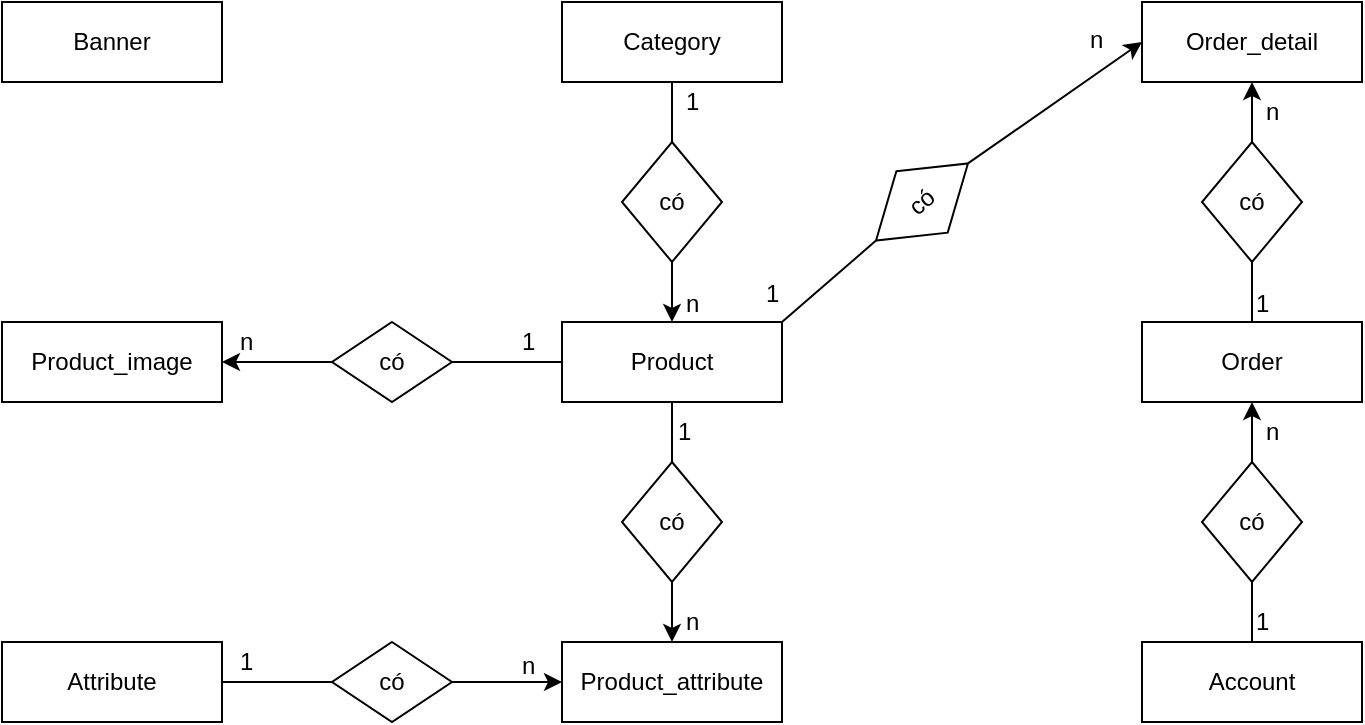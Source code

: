 <mxfile version="11.0.5" type="device"><diagram id="gzpos3RbwJoFOtljIS0f" name="Page-1"><mxGraphModel dx="798" dy="740" grid="1" gridSize="10" guides="1" tooltips="1" connect="1" arrows="1" fold="1" page="1" pageScale="1" pageWidth="3300" pageHeight="4681" math="0" shadow="0"><root><mxCell id="0"/><mxCell id="1" parent="0"/><mxCell id="CQCROTZm1S8n5gm_dXT4-1" value="Banner" style="rounded=0;whiteSpace=wrap;html=1;" parent="1" vertex="1"><mxGeometry x="160" y="40" width="110" height="40" as="geometry"/></mxCell><mxCell id="CQCROTZm1S8n5gm_dXT4-2" value="Category" style="rounded=0;whiteSpace=wrap;html=1;" parent="1" vertex="1"><mxGeometry x="440" y="40" width="110" height="40" as="geometry"/></mxCell><mxCell id="CQCROTZm1S8n5gm_dXT4-3" value="Order" style="rounded=0;whiteSpace=wrap;html=1;" parent="1" vertex="1"><mxGeometry x="730" y="200" width="110" height="40" as="geometry"/></mxCell><mxCell id="CQCROTZm1S8n5gm_dXT4-4" value="Product_image" style="rounded=0;whiteSpace=wrap;html=1;" parent="1" vertex="1"><mxGeometry x="160" y="200" width="110" height="40" as="geometry"/></mxCell><mxCell id="CQCROTZm1S8n5gm_dXT4-5" value="Attribute" style="rounded=0;whiteSpace=wrap;html=1;" parent="1" vertex="1"><mxGeometry x="160" y="360" width="110" height="40" as="geometry"/></mxCell><mxCell id="CQCROTZm1S8n5gm_dXT4-8" value="Product" style="rounded=0;whiteSpace=wrap;html=1;" parent="1" vertex="1"><mxGeometry x="440" y="200" width="110" height="40" as="geometry"/></mxCell><mxCell id="CQCROTZm1S8n5gm_dXT4-9" value="Product_attribute" style="rounded=0;whiteSpace=wrap;html=1;" parent="1" vertex="1"><mxGeometry x="440" y="360" width="110" height="40" as="geometry"/></mxCell><mxCell id="CQCROTZm1S8n5gm_dXT4-10" value="Order_detail" style="rounded=0;whiteSpace=wrap;html=1;" parent="1" vertex="1"><mxGeometry x="730" y="40" width="110" height="40" as="geometry"/></mxCell><mxCell id="CQCROTZm1S8n5gm_dXT4-11" value="Account" style="rounded=0;whiteSpace=wrap;html=1;" parent="1" vertex="1"><mxGeometry x="730" y="360" width="110" height="40" as="geometry"/></mxCell><mxCell id="CQCROTZm1S8n5gm_dXT4-14" style="edgeStyle=orthogonalEdgeStyle;rounded=0;orthogonalLoop=1;jettySize=auto;html=1;entryX=0.5;entryY=0;entryDx=0;entryDy=0;" parent="1" source="CQCROTZm1S8n5gm_dXT4-12" target="CQCROTZm1S8n5gm_dXT4-8" edge="1"><mxGeometry relative="1" as="geometry"/></mxCell><mxCell id="CQCROTZm1S8n5gm_dXT4-12" value="có" style="rhombus;whiteSpace=wrap;html=1;" parent="1" vertex="1"><mxGeometry x="470" y="110" width="50" height="60" as="geometry"/></mxCell><mxCell id="CQCROTZm1S8n5gm_dXT4-13" value="" style="endArrow=none;html=1;entryX=0.5;entryY=1;entryDx=0;entryDy=0;exitX=0.5;exitY=0;exitDx=0;exitDy=0;" parent="1" source="CQCROTZm1S8n5gm_dXT4-12" target="CQCROTZm1S8n5gm_dXT4-2" edge="1"><mxGeometry width="50" height="50" relative="1" as="geometry"><mxPoint x="450" y="510" as="sourcePoint"/><mxPoint x="500" y="460" as="targetPoint"/></mxGeometry></mxCell><mxCell id="CQCROTZm1S8n5gm_dXT4-18" style="edgeStyle=orthogonalEdgeStyle;rounded=0;orthogonalLoop=1;jettySize=auto;html=1;" parent="1" source="CQCROTZm1S8n5gm_dXT4-16" target="CQCROTZm1S8n5gm_dXT4-9" edge="1"><mxGeometry relative="1" as="geometry"/></mxCell><mxCell id="CQCROTZm1S8n5gm_dXT4-16" value="có" style="rhombus;whiteSpace=wrap;html=1;" parent="1" vertex="1"><mxGeometry x="470" y="270" width="50" height="60" as="geometry"/></mxCell><mxCell id="CQCROTZm1S8n5gm_dXT4-17" value="" style="endArrow=none;html=1;entryX=0.5;entryY=1;entryDx=0;entryDy=0;exitX=0.5;exitY=0;exitDx=0;exitDy=0;" parent="1" source="CQCROTZm1S8n5gm_dXT4-16" target="CQCROTZm1S8n5gm_dXT4-8" edge="1"><mxGeometry width="50" height="50" relative="1" as="geometry"><mxPoint x="370" y="520" as="sourcePoint"/><mxPoint x="420" y="470" as="targetPoint"/></mxGeometry></mxCell><mxCell id="mBNVlUYulMSu2n6DwSas-10" style="edgeStyle=orthogonalEdgeStyle;rounded=0;orthogonalLoop=1;jettySize=auto;html=1;entryX=0.5;entryY=1;entryDx=0;entryDy=0;" parent="1" source="CQCROTZm1S8n5gm_dXT4-19" target="CQCROTZm1S8n5gm_dXT4-10" edge="1"><mxGeometry relative="1" as="geometry"/></mxCell><mxCell id="CQCROTZm1S8n5gm_dXT4-19" value="có" style="rhombus;whiteSpace=wrap;html=1;" parent="1" vertex="1"><mxGeometry x="760" y="110" width="50" height="60" as="geometry"/></mxCell><mxCell id="CQCROTZm1S8n5gm_dXT4-25" style="edgeStyle=orthogonalEdgeStyle;rounded=0;orthogonalLoop=1;jettySize=auto;html=1;entryX=0;entryY=0.5;entryDx=0;entryDy=0;" parent="1" source="CQCROTZm1S8n5gm_dXT4-22" target="CQCROTZm1S8n5gm_dXT4-9" edge="1"><mxGeometry relative="1" as="geometry"/></mxCell><mxCell id="CQCROTZm1S8n5gm_dXT4-22" value="có" style="rhombus;whiteSpace=wrap;html=1;" parent="1" vertex="1"><mxGeometry x="325" y="360" width="60" height="40" as="geometry"/></mxCell><mxCell id="CQCROTZm1S8n5gm_dXT4-24" value="" style="endArrow=none;html=1;entryX=0;entryY=0.5;entryDx=0;entryDy=0;exitX=1;exitY=0.5;exitDx=0;exitDy=0;" parent="1" source="CQCROTZm1S8n5gm_dXT4-5" target="CQCROTZm1S8n5gm_dXT4-22" edge="1"><mxGeometry width="50" height="50" relative="1" as="geometry"><mxPoint x="230" y="510" as="sourcePoint"/><mxPoint x="280" y="460" as="targetPoint"/></mxGeometry></mxCell><mxCell id="CQCROTZm1S8n5gm_dXT4-28" style="edgeStyle=orthogonalEdgeStyle;rounded=0;orthogonalLoop=1;jettySize=auto;html=1;exitX=0;exitY=0.5;exitDx=0;exitDy=0;entryX=1;entryY=0.5;entryDx=0;entryDy=0;" parent="1" source="CQCROTZm1S8n5gm_dXT4-26" target="CQCROTZm1S8n5gm_dXT4-4" edge="1"><mxGeometry relative="1" as="geometry"/></mxCell><mxCell id="CQCROTZm1S8n5gm_dXT4-26" value="có" style="rhombus;whiteSpace=wrap;html=1;" parent="1" vertex="1"><mxGeometry x="325" y="200" width="60" height="40" as="geometry"/></mxCell><mxCell id="CQCROTZm1S8n5gm_dXT4-27" value="" style="endArrow=none;html=1;entryX=0;entryY=0.5;entryDx=0;entryDy=0;exitX=1;exitY=0.5;exitDx=0;exitDy=0;" parent="1" source="CQCROTZm1S8n5gm_dXT4-26" target="CQCROTZm1S8n5gm_dXT4-8" edge="1"><mxGeometry width="50" height="50" relative="1" as="geometry"><mxPoint x="330" y="340" as="sourcePoint"/><mxPoint x="380" y="290" as="targetPoint"/></mxGeometry></mxCell><mxCell id="CQCROTZm1S8n5gm_dXT4-30" value="có" style="rhombus;whiteSpace=wrap;html=1;rotation=-40;" parent="1" vertex="1"><mxGeometry x="590" y="120" width="60" height="40" as="geometry"/></mxCell><mxCell id="CQCROTZm1S8n5gm_dXT4-32" value="" style="endArrow=none;html=1;entryX=0;entryY=0.5;entryDx=0;entryDy=0;exitX=1;exitY=0;exitDx=0;exitDy=0;exitPerimeter=0;" parent="1" source="CQCROTZm1S8n5gm_dXT4-8" target="CQCROTZm1S8n5gm_dXT4-30" edge="1"><mxGeometry width="50" height="50" relative="1" as="geometry"><mxPoint x="540" y="300" as="sourcePoint"/><mxPoint x="590" y="250" as="targetPoint"/></mxGeometry></mxCell><mxCell id="CQCROTZm1S8n5gm_dXT4-36" value="" style="endArrow=classic;html=1;entryX=0;entryY=0.5;entryDx=0;entryDy=0;exitX=1;exitY=0.5;exitDx=0;exitDy=0;" parent="1" source="CQCROTZm1S8n5gm_dXT4-30" target="CQCROTZm1S8n5gm_dXT4-10" edge="1"><mxGeometry width="50" height="50" relative="1" as="geometry"><mxPoint x="630" y="110" as="sourcePoint"/><mxPoint x="680" y="60" as="targetPoint"/></mxGeometry></mxCell><mxCell id="CQCROTZm1S8n5gm_dXT4-38" style="edgeStyle=orthogonalEdgeStyle;rounded=0;orthogonalLoop=1;jettySize=auto;html=1;exitX=0.5;exitY=0;exitDx=0;exitDy=0;entryX=0.5;entryY=1;entryDx=0;entryDy=0;" parent="1" source="CQCROTZm1S8n5gm_dXT4-37" target="CQCROTZm1S8n5gm_dXT4-3" edge="1"><mxGeometry relative="1" as="geometry"/></mxCell><mxCell id="CQCROTZm1S8n5gm_dXT4-37" value="có" style="rhombus;whiteSpace=wrap;html=1;" parent="1" vertex="1"><mxGeometry x="760" y="270" width="50" height="60" as="geometry"/></mxCell><mxCell id="mBNVlUYulMSu2n6DwSas-1" value="1" style="text;html=1;resizable=0;points=[];autosize=1;align=left;verticalAlign=top;spacingTop=-4;" parent="1" vertex="1"><mxGeometry x="418" y="200" width="20" height="20" as="geometry"/></mxCell><mxCell id="mBNVlUYulMSu2n6DwSas-2" value="n" style="text;html=1;resizable=0;points=[];autosize=1;align=left;verticalAlign=top;spacingTop=-4;" parent="1" vertex="1"><mxGeometry x="277" y="200" width="20" height="20" as="geometry"/></mxCell><mxCell id="mBNVlUYulMSu2n6DwSas-3" value="" style="endArrow=none;html=1;entryX=0.5;entryY=1;entryDx=0;entryDy=0;exitX=0.5;exitY=0;exitDx=0;exitDy=0;" parent="1" source="CQCROTZm1S8n5gm_dXT4-11" target="CQCROTZm1S8n5gm_dXT4-37" edge="1"><mxGeometry width="50" height="50" relative="1" as="geometry"><mxPoint x="920" y="640" as="sourcePoint"/><mxPoint x="970" y="590" as="targetPoint"/></mxGeometry></mxCell><mxCell id="mBNVlUYulMSu2n6DwSas-4" value="1" style="text;html=1;resizable=0;points=[];autosize=1;align=left;verticalAlign=top;spacingTop=-4;" parent="1" vertex="1"><mxGeometry x="785" y="340" width="20" height="20" as="geometry"/></mxCell><mxCell id="mBNVlUYulMSu2n6DwSas-8" value="n" style="text;html=1;resizable=0;points=[];autosize=1;align=left;verticalAlign=top;spacingTop=-4;" parent="1" vertex="1"><mxGeometry x="790" y="245" width="20" height="20" as="geometry"/></mxCell><mxCell id="mBNVlUYulMSu2n6DwSas-9" value="" style="endArrow=none;html=1;exitX=0.5;exitY=1;exitDx=0;exitDy=0;entryX=0.5;entryY=0;entryDx=0;entryDy=0;" parent="1" source="CQCROTZm1S8n5gm_dXT4-19" target="CQCROTZm1S8n5gm_dXT4-3" edge="1"><mxGeometry width="50" height="50" relative="1" as="geometry"><mxPoint x="970" y="200" as="sourcePoint"/><mxPoint x="1020" y="150" as="targetPoint"/></mxGeometry></mxCell><mxCell id="mBNVlUYulMSu2n6DwSas-11" value="1" style="text;html=1;resizable=0;points=[];autosize=1;align=left;verticalAlign=top;spacingTop=-4;" parent="1" vertex="1"><mxGeometry x="785" y="181" width="20" height="20" as="geometry"/></mxCell><mxCell id="mBNVlUYulMSu2n6DwSas-12" value="n" style="text;html=1;resizable=0;points=[];autosize=1;align=left;verticalAlign=top;spacingTop=-4;" parent="1" vertex="1"><mxGeometry x="790" y="85" width="20" height="20" as="geometry"/></mxCell><mxCell id="mBNVlUYulMSu2n6DwSas-13" value="1" style="text;html=1;resizable=0;points=[];autosize=1;align=left;verticalAlign=top;spacingTop=-4;" parent="1" vertex="1"><mxGeometry x="500" y="80" width="20" height="20" as="geometry"/></mxCell><mxCell id="mBNVlUYulMSu2n6DwSas-14" value="n" style="text;html=1;resizable=0;points=[];autosize=1;align=left;verticalAlign=top;spacingTop=-4;" parent="1" vertex="1"><mxGeometry x="500" y="181" width="20" height="20" as="geometry"/></mxCell><mxCell id="mBNVlUYulMSu2n6DwSas-15" value="1" style="text;html=1;resizable=0;points=[];autosize=1;align=left;verticalAlign=top;spacingTop=-4;" parent="1" vertex="1"><mxGeometry x="277" y="360" width="20" height="20" as="geometry"/></mxCell><mxCell id="mBNVlUYulMSu2n6DwSas-16" value="n" style="text;html=1;resizable=0;points=[];autosize=1;align=left;verticalAlign=top;spacingTop=-4;" parent="1" vertex="1"><mxGeometry x="418" y="362" width="20" height="20" as="geometry"/></mxCell><mxCell id="mBNVlUYulMSu2n6DwSas-17" value="1" style="text;html=1;resizable=0;points=[];autosize=1;align=left;verticalAlign=top;spacingTop=-4;" parent="1" vertex="1"><mxGeometry x="496" y="245" width="20" height="20" as="geometry"/></mxCell><mxCell id="mBNVlUYulMSu2n6DwSas-18" value="n" style="text;html=1;resizable=0;points=[];autosize=1;align=left;verticalAlign=top;spacingTop=-4;" parent="1" vertex="1"><mxGeometry x="500" y="340" width="20" height="20" as="geometry"/></mxCell><mxCell id="qfStZ95SIP3y4Twx3XlL-1" value="n" style="text;html=1;resizable=0;points=[];autosize=1;align=left;verticalAlign=top;spacingTop=-4;" parent="1" vertex="1"><mxGeometry x="702" y="49" width="20" height="20" as="geometry"/></mxCell><mxCell id="qfStZ95SIP3y4Twx3XlL-2" value="1" style="text;html=1;resizable=0;points=[];autosize=1;align=left;verticalAlign=top;spacingTop=-4;" parent="1" vertex="1"><mxGeometry x="540" y="176" width="20" height="20" as="geometry"/></mxCell></root></mxGraphModel></diagram><diagram id="mKdcpXfTVsW0FPwVQh3h" name="Page-2"><mxGraphModel dx="1422" dy="790" grid="1" gridSize="10" guides="1" tooltips="1" connect="1" arrows="1" fold="1" page="1" pageScale="1" pageWidth="3300" pageHeight="4681" math="0" shadow="0"><root><mxCell id="K9xcB_rVuH-odd0WNNU1-0"/><mxCell id="K9xcB_rVuH-odd0WNNU1-1" parent="K9xcB_rVuH-odd0WNNU1-0"/><mxCell id="K9xcB_rVuH-odd0WNNU1-4" style="edgeStyle=orthogonalEdgeStyle;rounded=0;orthogonalLoop=1;jettySize=auto;html=1;" parent="K9xcB_rVuH-odd0WNNU1-1" source="K9xcB_rVuH-odd0WNNU1-2" target="K9xcB_rVuH-odd0WNNU1-3" edge="1"><mxGeometry relative="1" as="geometry"><Array as="points"><mxPoint x="665" y="160"/><mxPoint x="120" y="160"/></Array></mxGeometry></mxCell><mxCell id="K9xcB_rVuH-odd0WNNU1-8" style="edgeStyle=orthogonalEdgeStyle;rounded=0;orthogonalLoop=1;jettySize=auto;html=1;entryX=0.5;entryY=0;entryDx=0;entryDy=0;" parent="K9xcB_rVuH-odd0WNNU1-1" source="K9xcB_rVuH-odd0WNNU1-2" target="K9xcB_rVuH-odd0WNNU1-7" edge="1"><mxGeometry relative="1" as="geometry"><Array as="points"><mxPoint x="665" y="160"/><mxPoint x="460" y="160"/></Array></mxGeometry></mxCell><mxCell id="K9xcB_rVuH-odd0WNNU1-14" style="edgeStyle=orthogonalEdgeStyle;rounded=0;orthogonalLoop=1;jettySize=auto;html=1;" parent="K9xcB_rVuH-odd0WNNU1-1" source="K9xcB_rVuH-odd0WNNU1-2" target="K9xcB_rVuH-odd0WNNU1-9" edge="1"><mxGeometry relative="1" as="geometry"/></mxCell><mxCell id="K9xcB_rVuH-odd0WNNU1-16" style="edgeStyle=orthogonalEdgeStyle;rounded=0;orthogonalLoop=1;jettySize=auto;html=1;" parent="K9xcB_rVuH-odd0WNNU1-1" source="K9xcB_rVuH-odd0WNNU1-2" target="K9xcB_rVuH-odd0WNNU1-11" edge="1"><mxGeometry relative="1" as="geometry"><Array as="points"><mxPoint x="665" y="160"/><mxPoint x="950" y="160"/></Array></mxGeometry></mxCell><mxCell id="K9xcB_rVuH-odd0WNNU1-17" style="edgeStyle=orthogonalEdgeStyle;rounded=0;orthogonalLoop=1;jettySize=auto;html=1;" parent="K9xcB_rVuH-odd0WNNU1-1" source="K9xcB_rVuH-odd0WNNU1-2" target="K9xcB_rVuH-odd0WNNU1-12" edge="1"><mxGeometry relative="1" as="geometry"><Array as="points"><mxPoint x="665" y="160"/><mxPoint x="1110" y="160"/></Array></mxGeometry></mxCell><mxCell id="K9xcB_rVuH-odd0WNNU1-19" style="edgeStyle=orthogonalEdgeStyle;rounded=0;orthogonalLoop=1;jettySize=auto;html=1;entryX=0.5;entryY=0;entryDx=0;entryDy=0;" parent="K9xcB_rVuH-odd0WNNU1-1" source="K9xcB_rVuH-odd0WNNU1-2" target="K9xcB_rVuH-odd0WNNU1-5" edge="1"><mxGeometry relative="1" as="geometry"><Array as="points"><mxPoint x="665" y="160"/><mxPoint x="280" y="160"/></Array></mxGeometry></mxCell><mxCell id="K9xcB_rVuH-odd0WNNU1-20" style="edgeStyle=orthogonalEdgeStyle;rounded=0;orthogonalLoop=1;jettySize=auto;html=1;" parent="K9xcB_rVuH-odd0WNNU1-1" source="K9xcB_rVuH-odd0WNNU1-2" target="K9xcB_rVuH-odd0WNNU1-10" edge="1"><mxGeometry relative="1" as="geometry"/></mxCell><mxCell id="K9xcB_rVuH-odd0WNNU1-2" value="Admin" style="rounded=0;whiteSpace=wrap;html=1;fillColor=#dae8fc;strokeColor=#6c8ebf;" parent="K9xcB_rVuH-odd0WNNU1-1" vertex="1"><mxGeometry x="600" y="70" width="130" height="50" as="geometry"/></mxCell><mxCell id="K9xcB_rVuH-odd0WNNU1-22" style="edgeStyle=orthogonalEdgeStyle;rounded=0;orthogonalLoop=1;jettySize=auto;html=1;entryX=0;entryY=0.5;entryDx=0;entryDy=0;" parent="K9xcB_rVuH-odd0WNNU1-1" source="K9xcB_rVuH-odd0WNNU1-3" target="K9xcB_rVuH-odd0WNNU1-21" edge="1"><mxGeometry relative="1" as="geometry"><Array as="points"><mxPoint x="60" y="300"/></Array></mxGeometry></mxCell><mxCell id="K9xcB_rVuH-odd0WNNU1-25" style="edgeStyle=orthogonalEdgeStyle;rounded=0;orthogonalLoop=1;jettySize=auto;html=1;entryX=0;entryY=0.5;entryDx=0;entryDy=0;" parent="K9xcB_rVuH-odd0WNNU1-1" source="K9xcB_rVuH-odd0WNNU1-3" target="K9xcB_rVuH-odd0WNNU1-23" edge="1"><mxGeometry relative="1" as="geometry"><Array as="points"><mxPoint x="60" y="380"/></Array></mxGeometry></mxCell><mxCell id="K9xcB_rVuH-odd0WNNU1-26" style="edgeStyle=orthogonalEdgeStyle;rounded=0;orthogonalLoop=1;jettySize=auto;html=1;entryX=0;entryY=0.5;entryDx=0;entryDy=0;" parent="K9xcB_rVuH-odd0WNNU1-1" source="K9xcB_rVuH-odd0WNNU1-3" target="K9xcB_rVuH-odd0WNNU1-24" edge="1"><mxGeometry relative="1" as="geometry"><Array as="points"><mxPoint x="60" y="460"/></Array></mxGeometry></mxCell><mxCell id="K9xcB_rVuH-odd0WNNU1-44" style="edgeStyle=orthogonalEdgeStyle;rounded=0;orthogonalLoop=1;jettySize=auto;html=1;entryX=0;entryY=0.5;entryDx=0;entryDy=0;" parent="K9xcB_rVuH-odd0WNNU1-1" source="K9xcB_rVuH-odd0WNNU1-3" target="K9xcB_rVuH-odd0WNNU1-39" edge="1"><mxGeometry relative="1" as="geometry"><Array as="points"><mxPoint x="60" y="540"/></Array></mxGeometry></mxCell><mxCell id="K9xcB_rVuH-odd0WNNU1-83" style="edgeStyle=orthogonalEdgeStyle;rounded=0;orthogonalLoop=1;jettySize=auto;html=1;entryX=0;entryY=0.5;entryDx=0;entryDy=0;" parent="K9xcB_rVuH-odd0WNNU1-1" source="K9xcB_rVuH-odd0WNNU1-3" target="K9xcB_rVuH-odd0WNNU1-82" edge="1"><mxGeometry relative="1" as="geometry"><Array as="points"><mxPoint x="60" y="620"/></Array></mxGeometry></mxCell><mxCell id="K9xcB_rVuH-odd0WNNU1-3" value="Danh mục" style="rounded=0;whiteSpace=wrap;html=1;fillColor=#f5f5f5;strokeColor=#666666;fontColor=#333333;" parent="K9xcB_rVuH-odd0WNNU1-1" vertex="1"><mxGeometry x="60" y="200" width="120" height="40" as="geometry"/></mxCell><mxCell id="K9xcB_rVuH-odd0WNNU1-30" style="edgeStyle=orthogonalEdgeStyle;rounded=0;orthogonalLoop=1;jettySize=auto;html=1;entryX=0;entryY=0.5;entryDx=0;entryDy=0;" parent="K9xcB_rVuH-odd0WNNU1-1" source="K9xcB_rVuH-odd0WNNU1-5" target="K9xcB_rVuH-odd0WNNU1-27" edge="1"><mxGeometry relative="1" as="geometry"><Array as="points"><mxPoint x="220" y="300"/></Array></mxGeometry></mxCell><mxCell id="K9xcB_rVuH-odd0WNNU1-31" style="edgeStyle=orthogonalEdgeStyle;rounded=0;orthogonalLoop=1;jettySize=auto;html=1;entryX=0;entryY=0.5;entryDx=0;entryDy=0;" parent="K9xcB_rVuH-odd0WNNU1-1" source="K9xcB_rVuH-odd0WNNU1-5" target="K9xcB_rVuH-odd0WNNU1-28" edge="1"><mxGeometry relative="1" as="geometry"><Array as="points"><mxPoint x="220" y="380"/></Array></mxGeometry></mxCell><mxCell id="K9xcB_rVuH-odd0WNNU1-32" style="edgeStyle=orthogonalEdgeStyle;rounded=0;orthogonalLoop=1;jettySize=auto;html=1;entryX=0;entryY=0.5;entryDx=0;entryDy=0;" parent="K9xcB_rVuH-odd0WNNU1-1" source="K9xcB_rVuH-odd0WNNU1-5" target="K9xcB_rVuH-odd0WNNU1-29" edge="1"><mxGeometry relative="1" as="geometry"><Array as="points"><mxPoint x="220" y="460"/></Array></mxGeometry></mxCell><mxCell id="K9xcB_rVuH-odd0WNNU1-43" style="edgeStyle=orthogonalEdgeStyle;rounded=0;orthogonalLoop=1;jettySize=auto;html=1;entryX=0;entryY=0.5;entryDx=0;entryDy=0;" parent="K9xcB_rVuH-odd0WNNU1-1" source="K9xcB_rVuH-odd0WNNU1-5" target="K9xcB_rVuH-odd0WNNU1-40" edge="1"><mxGeometry relative="1" as="geometry"><Array as="points"><mxPoint x="220" y="540"/></Array></mxGeometry></mxCell><mxCell id="K9xcB_rVuH-odd0WNNU1-49" style="edgeStyle=orthogonalEdgeStyle;rounded=0;orthogonalLoop=1;jettySize=auto;html=1;entryX=0;entryY=0.5;entryDx=0;entryDy=0;" parent="K9xcB_rVuH-odd0WNNU1-1" source="K9xcB_rVuH-odd0WNNU1-5" target="K9xcB_rVuH-odd0WNNU1-48" edge="1"><mxGeometry relative="1" as="geometry"><Array as="points"><mxPoint x="220" y="620"/></Array></mxGeometry></mxCell><mxCell id="K9xcB_rVuH-odd0WNNU1-86" style="edgeStyle=orthogonalEdgeStyle;rounded=0;orthogonalLoop=1;jettySize=auto;html=1;entryX=0;entryY=0.5;entryDx=0;entryDy=0;" parent="K9xcB_rVuH-odd0WNNU1-1" source="K9xcB_rVuH-odd0WNNU1-5" target="K9xcB_rVuH-odd0WNNU1-80" edge="1"><mxGeometry relative="1" as="geometry"><Array as="points"><mxPoint x="220" y="700"/></Array></mxGeometry></mxCell><mxCell id="K9xcB_rVuH-odd0WNNU1-5" value="Sản phẩm" style="rounded=0;whiteSpace=wrap;html=1;fillColor=#f5f5f5;strokeColor=#666666;fontColor=#333333;" parent="K9xcB_rVuH-odd0WNNU1-1" vertex="1"><mxGeometry x="220" y="200" width="120" height="40" as="geometry"/></mxCell><mxCell id="K9xcB_rVuH-odd0WNNU1-36" style="edgeStyle=orthogonalEdgeStyle;rounded=0;orthogonalLoop=1;jettySize=auto;html=1;entryX=0;entryY=0.5;entryDx=0;entryDy=0;" parent="K9xcB_rVuH-odd0WNNU1-1" source="K9xcB_rVuH-odd0WNNU1-7" target="K9xcB_rVuH-odd0WNNU1-33" edge="1"><mxGeometry relative="1" as="geometry"><Array as="points"><mxPoint x="400" y="300"/></Array></mxGeometry></mxCell><mxCell id="K9xcB_rVuH-odd0WNNU1-37" style="edgeStyle=orthogonalEdgeStyle;rounded=0;orthogonalLoop=1;jettySize=auto;html=1;entryX=0;entryY=0.5;entryDx=0;entryDy=0;" parent="K9xcB_rVuH-odd0WNNU1-1" source="K9xcB_rVuH-odd0WNNU1-7" target="K9xcB_rVuH-odd0WNNU1-34" edge="1"><mxGeometry relative="1" as="geometry"><Array as="points"><mxPoint x="400" y="380"/></Array></mxGeometry></mxCell><mxCell id="K9xcB_rVuH-odd0WNNU1-38" style="edgeStyle=orthogonalEdgeStyle;rounded=0;orthogonalLoop=1;jettySize=auto;html=1;entryX=0;entryY=0.5;entryDx=0;entryDy=0;" parent="K9xcB_rVuH-odd0WNNU1-1" source="K9xcB_rVuH-odd0WNNU1-7" target="K9xcB_rVuH-odd0WNNU1-35" edge="1"><mxGeometry relative="1" as="geometry"><Array as="points"><mxPoint x="400" y="460"/></Array></mxGeometry></mxCell><mxCell id="K9xcB_rVuH-odd0WNNU1-42" style="edgeStyle=orthogonalEdgeStyle;rounded=0;orthogonalLoop=1;jettySize=auto;html=1;entryX=0;entryY=0.5;entryDx=0;entryDy=0;" parent="K9xcB_rVuH-odd0WNNU1-1" source="K9xcB_rVuH-odd0WNNU1-7" target="K9xcB_rVuH-odd0WNNU1-41" edge="1"><mxGeometry relative="1" as="geometry"><Array as="points"><mxPoint x="400" y="540"/></Array></mxGeometry></mxCell><mxCell id="K9xcB_rVuH-odd0WNNU1-87" style="edgeStyle=orthogonalEdgeStyle;rounded=0;orthogonalLoop=1;jettySize=auto;html=1;entryX=0;entryY=0.5;entryDx=0;entryDy=0;" parent="K9xcB_rVuH-odd0WNNU1-1" source="K9xcB_rVuH-odd0WNNU1-7" target="K9xcB_rVuH-odd0WNNU1-79" edge="1"><mxGeometry relative="1" as="geometry"><Array as="points"><mxPoint x="400" y="620"/></Array></mxGeometry></mxCell><mxCell id="K9xcB_rVuH-odd0WNNU1-7" value="Thuộc tính" style="rounded=0;whiteSpace=wrap;html=1;fillColor=#f5f5f5;strokeColor=#666666;fontColor=#333333;" parent="K9xcB_rVuH-odd0WNNU1-1" vertex="1"><mxGeometry x="400" y="200" width="120" height="40" as="geometry"/></mxCell><mxCell id="K9xcB_rVuH-odd0WNNU1-53" style="edgeStyle=orthogonalEdgeStyle;rounded=0;orthogonalLoop=1;jettySize=auto;html=1;entryX=0;entryY=0.5;entryDx=0;entryDy=0;" parent="K9xcB_rVuH-odd0WNNU1-1" source="K9xcB_rVuH-odd0WNNU1-9" target="K9xcB_rVuH-odd0WNNU1-50" edge="1"><mxGeometry relative="1" as="geometry"><Array as="points"><mxPoint x="570" y="300"/></Array></mxGeometry></mxCell><mxCell id="K9xcB_rVuH-odd0WNNU1-54" style="edgeStyle=orthogonalEdgeStyle;rounded=0;orthogonalLoop=1;jettySize=auto;html=1;entryX=0;entryY=0.5;entryDx=0;entryDy=0;" parent="K9xcB_rVuH-odd0WNNU1-1" source="K9xcB_rVuH-odd0WNNU1-9" target="K9xcB_rVuH-odd0WNNU1-51" edge="1"><mxGeometry relative="1" as="geometry"><Array as="points"><mxPoint x="570" y="380"/></Array></mxGeometry></mxCell><mxCell id="K9xcB_rVuH-odd0WNNU1-9" value="Đơn hàng" style="rounded=0;whiteSpace=wrap;html=1;fillColor=#f5f5f5;strokeColor=#666666;fontColor=#333333;" parent="K9xcB_rVuH-odd0WNNU1-1" vertex="1"><mxGeometry x="570" y="200" width="120" height="40" as="geometry"/></mxCell><mxCell id="K9xcB_rVuH-odd0WNNU1-89" style="edgeStyle=orthogonalEdgeStyle;rounded=0;orthogonalLoop=1;jettySize=auto;html=1;entryX=0;entryY=0.5;entryDx=0;entryDy=0;" parent="K9xcB_rVuH-odd0WNNU1-1" source="K9xcB_rVuH-odd0WNNU1-10" target="K9xcB_rVuH-odd0WNNU1-55" edge="1"><mxGeometry relative="1" as="geometry"><Array as="points"><mxPoint x="730" y="300"/></Array></mxGeometry></mxCell><mxCell id="CkHFd2hwJZ9c4vavsVQh-2" style="edgeStyle=orthogonalEdgeStyle;rounded=0;orthogonalLoop=1;jettySize=auto;html=1;entryX=0;entryY=0.5;entryDx=0;entryDy=0;" parent="K9xcB_rVuH-odd0WNNU1-1" source="K9xcB_rVuH-odd0WNNU1-10" target="K9xcB_rVuH-odd0WNNU1-77" edge="1"><mxGeometry relative="1" as="geometry"><Array as="points"><mxPoint x="730" y="380"/></Array></mxGeometry></mxCell><mxCell id="K9xcB_rVuH-odd0WNNU1-10" value="Khách hàng" style="rounded=0;whiteSpace=wrap;html=1;fillColor=#f5f5f5;strokeColor=#666666;fontColor=#333333;" parent="K9xcB_rVuH-odd0WNNU1-1" vertex="1"><mxGeometry x="730" y="200" width="120" height="40" as="geometry"/></mxCell><mxCell id="K9xcB_rVuH-odd0WNNU1-64" style="edgeStyle=orthogonalEdgeStyle;rounded=0;orthogonalLoop=1;jettySize=auto;html=1;entryX=0;entryY=0.5;entryDx=0;entryDy=0;" parent="K9xcB_rVuH-odd0WNNU1-1" source="K9xcB_rVuH-odd0WNNU1-11" target="K9xcB_rVuH-odd0WNNU1-59" edge="1"><mxGeometry relative="1" as="geometry"><Array as="points"><mxPoint x="890" y="300"/></Array></mxGeometry></mxCell><mxCell id="K9xcB_rVuH-odd0WNNU1-65" style="edgeStyle=orthogonalEdgeStyle;rounded=0;orthogonalLoop=1;jettySize=auto;html=1;entryX=0;entryY=0.5;entryDx=0;entryDy=0;" parent="K9xcB_rVuH-odd0WNNU1-1" source="K9xcB_rVuH-odd0WNNU1-11" target="K9xcB_rVuH-odd0WNNU1-60" edge="1"><mxGeometry relative="1" as="geometry"><Array as="points"><mxPoint x="890" y="380"/></Array></mxGeometry></mxCell><mxCell id="K9xcB_rVuH-odd0WNNU1-66" style="edgeStyle=orthogonalEdgeStyle;rounded=0;orthogonalLoop=1;jettySize=auto;html=1;entryX=0;entryY=0.5;entryDx=0;entryDy=0;" parent="K9xcB_rVuH-odd0WNNU1-1" source="K9xcB_rVuH-odd0WNNU1-11" target="K9xcB_rVuH-odd0WNNU1-61" edge="1"><mxGeometry relative="1" as="geometry"><Array as="points"><mxPoint x="890" y="460"/></Array></mxGeometry></mxCell><mxCell id="K9xcB_rVuH-odd0WNNU1-67" style="edgeStyle=orthogonalEdgeStyle;rounded=0;orthogonalLoop=1;jettySize=auto;html=1;entryX=0;entryY=0.5;entryDx=0;entryDy=0;" parent="K9xcB_rVuH-odd0WNNU1-1" source="K9xcB_rVuH-odd0WNNU1-11" target="K9xcB_rVuH-odd0WNNU1-63" edge="1"><mxGeometry relative="1" as="geometry"><Array as="points"><mxPoint x="890" y="540"/></Array></mxGeometry></mxCell><mxCell id="CkHFd2hwJZ9c4vavsVQh-1" style="edgeStyle=orthogonalEdgeStyle;rounded=0;orthogonalLoop=1;jettySize=auto;html=1;entryX=0;entryY=0.5;entryDx=0;entryDy=0;" parent="K9xcB_rVuH-odd0WNNU1-1" source="K9xcB_rVuH-odd0WNNU1-11" target="CkHFd2hwJZ9c4vavsVQh-0" edge="1"><mxGeometry relative="1" as="geometry"><Array as="points"><mxPoint x="890" y="620"/></Array></mxGeometry></mxCell><mxCell id="K9xcB_rVuH-odd0WNNU1-11" value="Quản trị" style="rounded=0;whiteSpace=wrap;html=1;fillColor=#f5f5f5;strokeColor=#666666;fontColor=#333333;" parent="K9xcB_rVuH-odd0WNNU1-1" vertex="1"><mxGeometry x="890" y="200" width="120" height="40" as="geometry"/></mxCell><mxCell id="K9xcB_rVuH-odd0WNNU1-90" style="edgeStyle=orthogonalEdgeStyle;rounded=0;orthogonalLoop=1;jettySize=auto;html=1;entryX=0;entryY=0.5;entryDx=0;entryDy=0;" parent="K9xcB_rVuH-odd0WNNU1-1" source="K9xcB_rVuH-odd0WNNU1-12" target="K9xcB_rVuH-odd0WNNU1-72" edge="1"><mxGeometry relative="1" as="geometry"><Array as="points"><mxPoint x="1050" y="620"/></Array></mxGeometry></mxCell><mxCell id="K9xcB_rVuH-odd0WNNU1-91" style="edgeStyle=orthogonalEdgeStyle;rounded=0;orthogonalLoop=1;jettySize=auto;html=1;entryX=0;entryY=0.5;entryDx=0;entryDy=0;" parent="K9xcB_rVuH-odd0WNNU1-1" source="K9xcB_rVuH-odd0WNNU1-12" target="K9xcB_rVuH-odd0WNNU1-71" edge="1"><mxGeometry relative="1" as="geometry"><Array as="points"><mxPoint x="1050" y="540"/></Array></mxGeometry></mxCell><mxCell id="K9xcB_rVuH-odd0WNNU1-92" style="edgeStyle=orthogonalEdgeStyle;rounded=0;orthogonalLoop=1;jettySize=auto;html=1;entryX=0;entryY=0.5;entryDx=0;entryDy=0;" parent="K9xcB_rVuH-odd0WNNU1-1" source="K9xcB_rVuH-odd0WNNU1-12" target="K9xcB_rVuH-odd0WNNU1-70" edge="1"><mxGeometry relative="1" as="geometry"><Array as="points"><mxPoint x="1050" y="460"/></Array></mxGeometry></mxCell><mxCell id="K9xcB_rVuH-odd0WNNU1-93" style="edgeStyle=orthogonalEdgeStyle;rounded=0;orthogonalLoop=1;jettySize=auto;html=1;entryX=0;entryY=0.5;entryDx=0;entryDy=0;" parent="K9xcB_rVuH-odd0WNNU1-1" source="K9xcB_rVuH-odd0WNNU1-12" target="K9xcB_rVuH-odd0WNNU1-69" edge="1"><mxGeometry relative="1" as="geometry"><Array as="points"><mxPoint x="1050" y="380"/></Array></mxGeometry></mxCell><mxCell id="K9xcB_rVuH-odd0WNNU1-94" style="edgeStyle=orthogonalEdgeStyle;rounded=0;orthogonalLoop=1;jettySize=auto;html=1;entryX=0;entryY=0.5;entryDx=0;entryDy=0;" parent="K9xcB_rVuH-odd0WNNU1-1" source="K9xcB_rVuH-odd0WNNU1-12" target="K9xcB_rVuH-odd0WNNU1-68" edge="1"><mxGeometry relative="1" as="geometry"><Array as="points"><mxPoint x="1050" y="300"/></Array></mxGeometry></mxCell><mxCell id="K9xcB_rVuH-odd0WNNU1-12" value="Banner" style="rounded=0;whiteSpace=wrap;html=1;fillColor=#f5f5f5;strokeColor=#666666;fontColor=#333333;" parent="K9xcB_rVuH-odd0WNNU1-1" vertex="1"><mxGeometry x="1050" y="200" width="120" height="40" as="geometry"/></mxCell><mxCell id="K9xcB_rVuH-odd0WNNU1-21" value="Thêm mới" style="rounded=0;whiteSpace=wrap;html=1;" parent="K9xcB_rVuH-odd0WNNU1-1" vertex="1"><mxGeometry x="80" y="280" width="100" height="40" as="geometry"/></mxCell><mxCell id="K9xcB_rVuH-odd0WNNU1-23" value="Sửa" style="rounded=0;whiteSpace=wrap;html=1;" parent="K9xcB_rVuH-odd0WNNU1-1" vertex="1"><mxGeometry x="80" y="360" width="100" height="40" as="geometry"/></mxCell><mxCell id="K9xcB_rVuH-odd0WNNU1-24" value="Xóa" style="rounded=0;whiteSpace=wrap;html=1;" parent="K9xcB_rVuH-odd0WNNU1-1" vertex="1"><mxGeometry x="80" y="440" width="100" height="40" as="geometry"/></mxCell><mxCell id="K9xcB_rVuH-odd0WNNU1-27" value="Xem" style="rounded=0;whiteSpace=wrap;html=1;" parent="K9xcB_rVuH-odd0WNNU1-1" vertex="1"><mxGeometry x="240" y="280" width="100" height="40" as="geometry"/></mxCell><mxCell id="K9xcB_rVuH-odd0WNNU1-28" value="Thêm mới" style="rounded=0;whiteSpace=wrap;html=1;" parent="K9xcB_rVuH-odd0WNNU1-1" vertex="1"><mxGeometry x="240" y="360" width="100" height="40" as="geometry"/></mxCell><mxCell id="K9xcB_rVuH-odd0WNNU1-29" value="Sửa" style="rounded=0;whiteSpace=wrap;html=1;" parent="K9xcB_rVuH-odd0WNNU1-1" vertex="1"><mxGeometry x="240" y="440" width="100" height="40" as="geometry"/></mxCell><mxCell id="K9xcB_rVuH-odd0WNNU1-33" value="Thêm mới" style="rounded=0;whiteSpace=wrap;html=1;" parent="K9xcB_rVuH-odd0WNNU1-1" vertex="1"><mxGeometry x="420" y="280" width="100" height="40" as="geometry"/></mxCell><mxCell id="K9xcB_rVuH-odd0WNNU1-34" value="Sửa" style="rounded=0;whiteSpace=wrap;html=1;" parent="K9xcB_rVuH-odd0WNNU1-1" vertex="1"><mxGeometry x="420" y="360" width="100" height="40" as="geometry"/></mxCell><mxCell id="K9xcB_rVuH-odd0WNNU1-35" value="Xóa" style="rounded=0;whiteSpace=wrap;html=1;" parent="K9xcB_rVuH-odd0WNNU1-1" vertex="1"><mxGeometry x="420" y="440" width="100" height="40" as="geometry"/></mxCell><mxCell id="K9xcB_rVuH-odd0WNNU1-39" value="Danh sách" style="rounded=0;whiteSpace=wrap;html=1;" parent="K9xcB_rVuH-odd0WNNU1-1" vertex="1"><mxGeometry x="80" y="520" width="100" height="40" as="geometry"/></mxCell><mxCell id="K9xcB_rVuH-odd0WNNU1-40" value="Xóa" style="rounded=0;whiteSpace=wrap;html=1;" parent="K9xcB_rVuH-odd0WNNU1-1" vertex="1"><mxGeometry x="240" y="520" width="100" height="40" as="geometry"/></mxCell><mxCell id="K9xcB_rVuH-odd0WNNU1-41" value="Danh sách" style="rounded=0;whiteSpace=wrap;html=1;" parent="K9xcB_rVuH-odd0WNNU1-1" vertex="1"><mxGeometry x="420" y="520" width="100" height="40" as="geometry"/></mxCell><mxCell id="K9xcB_rVuH-odd0WNNU1-48" value="Danh sách" style="rounded=0;whiteSpace=wrap;html=1;" parent="K9xcB_rVuH-odd0WNNU1-1" vertex="1"><mxGeometry x="240" y="600" width="100" height="40" as="geometry"/></mxCell><mxCell id="K9xcB_rVuH-odd0WNNU1-50" value="Xem" style="rounded=0;whiteSpace=wrap;html=1;" parent="K9xcB_rVuH-odd0WNNU1-1" vertex="1"><mxGeometry x="590" y="280" width="100" height="40" as="geometry"/></mxCell><mxCell id="K9xcB_rVuH-odd0WNNU1-51" value="Duyệt" style="rounded=0;whiteSpace=wrap;html=1;" parent="K9xcB_rVuH-odd0WNNU1-1" vertex="1"><mxGeometry x="590" y="360" width="100" height="40" as="geometry"/></mxCell><mxCell id="K9xcB_rVuH-odd0WNNU1-55" value="Danh sách" style="rounded=0;whiteSpace=wrap;html=1;" parent="K9xcB_rVuH-odd0WNNU1-1" vertex="1"><mxGeometry x="750" y="280" width="100" height="40" as="geometry"/></mxCell><mxCell id="K9xcB_rVuH-odd0WNNU1-59" value="Đăng kí" style="rounded=0;whiteSpace=wrap;html=1;" parent="K9xcB_rVuH-odd0WNNU1-1" vertex="1"><mxGeometry x="910" y="280" width="100" height="40" as="geometry"/></mxCell><mxCell id="K9xcB_rVuH-odd0WNNU1-60" value="Đăng nhập" style="rounded=0;whiteSpace=wrap;html=1;" parent="K9xcB_rVuH-odd0WNNU1-1" vertex="1"><mxGeometry x="910" y="360" width="100" height="40" as="geometry"/></mxCell><mxCell id="K9xcB_rVuH-odd0WNNU1-61" value="Sửa" style="rounded=0;whiteSpace=wrap;html=1;" parent="K9xcB_rVuH-odd0WNNU1-1" vertex="1"><mxGeometry x="910" y="440" width="100" height="40" as="geometry"/></mxCell><mxCell id="K9xcB_rVuH-odd0WNNU1-63" value="Xóa" style="rounded=0;whiteSpace=wrap;html=1;" parent="K9xcB_rVuH-odd0WNNU1-1" vertex="1"><mxGeometry x="910" y="520" width="100" height="40" as="geometry"/></mxCell><mxCell id="K9xcB_rVuH-odd0WNNU1-68" value="Thêm mới" style="rounded=0;whiteSpace=wrap;html=1;" parent="K9xcB_rVuH-odd0WNNU1-1" vertex="1"><mxGeometry x="1070" y="280" width="100" height="40" as="geometry"/></mxCell><mxCell id="K9xcB_rVuH-odd0WNNU1-69" value="Sửa" style="rounded=0;whiteSpace=wrap;html=1;" parent="K9xcB_rVuH-odd0WNNU1-1" vertex="1"><mxGeometry x="1070" y="360" width="100" height="40" as="geometry"/></mxCell><mxCell id="K9xcB_rVuH-odd0WNNU1-70" value="Xóa" style="rounded=0;whiteSpace=wrap;html=1;" parent="K9xcB_rVuH-odd0WNNU1-1" vertex="1"><mxGeometry x="1070" y="440" width="100" height="40" as="geometry"/></mxCell><mxCell id="K9xcB_rVuH-odd0WNNU1-71" value="Danh sách" style="rounded=0;whiteSpace=wrap;html=1;" parent="K9xcB_rVuH-odd0WNNU1-1" vertex="1"><mxGeometry x="1070" y="520" width="100" height="40" as="geometry"/></mxCell><mxCell id="K9xcB_rVuH-odd0WNNU1-72" value="Tìm kiếm" style="rounded=0;whiteSpace=wrap;html=1;" parent="K9xcB_rVuH-odd0WNNU1-1" vertex="1"><mxGeometry x="1070" y="600" width="100" height="40" as="geometry"/></mxCell><mxCell id="K9xcB_rVuH-odd0WNNU1-77" value="Tìm kiếm" style="rounded=0;whiteSpace=wrap;html=1;" parent="K9xcB_rVuH-odd0WNNU1-1" vertex="1"><mxGeometry x="750" y="360" width="100" height="40" as="geometry"/></mxCell><mxCell id="K9xcB_rVuH-odd0WNNU1-79" value="Tìm kiếm" style="rounded=0;whiteSpace=wrap;html=1;" parent="K9xcB_rVuH-odd0WNNU1-1" vertex="1"><mxGeometry x="420" y="600" width="100" height="40" as="geometry"/></mxCell><mxCell id="K9xcB_rVuH-odd0WNNU1-80" value="Tìm kiếm" style="rounded=0;whiteSpace=wrap;html=1;" parent="K9xcB_rVuH-odd0WNNU1-1" vertex="1"><mxGeometry x="240" y="680" width="100" height="40" as="geometry"/></mxCell><mxCell id="K9xcB_rVuH-odd0WNNU1-82" value="Tìm kiếm" style="rounded=0;whiteSpace=wrap;html=1;" parent="K9xcB_rVuH-odd0WNNU1-1" vertex="1"><mxGeometry x="80" y="600" width="100" height="40" as="geometry"/></mxCell><mxCell id="CkHFd2hwJZ9c4vavsVQh-0" value="Tìm kiếm" style="rounded=0;whiteSpace=wrap;html=1;" parent="K9xcB_rVuH-odd0WNNU1-1" vertex="1"><mxGeometry x="910" y="600" width="100" height="40" as="geometry"/></mxCell></root></mxGraphModel></diagram><diagram id="CmQKoNcAFnQtAzBddTPW" name="Page-3"><mxGraphModel dx="1422" dy="790" grid="1" gridSize="10" guides="1" tooltips="1" connect="1" arrows="1" fold="1" page="1" pageScale="1" pageWidth="3300" pageHeight="4681" math="0" shadow="0"><root><mxCell id="kFrDgKcZPQk4G_KXvKlN-0"/><mxCell id="kFrDgKcZPQk4G_KXvKlN-1" parent="kFrDgKcZPQk4G_KXvKlN-0"/><mxCell id="8_vr3T6cvy8HiHoEsIHu-1" style="edgeStyle=orthogonalEdgeStyle;rounded=0;orthogonalLoop=1;jettySize=auto;html=1;entryX=0.5;entryY=0;entryDx=0;entryDy=0;" parent="kFrDgKcZPQk4G_KXvKlN-1" source="8_vr3T6cvy8HiHoEsIHu-7" target="8_vr3T6cvy8HiHoEsIHu-26" edge="1"><mxGeometry relative="1" as="geometry"><Array as="points"><mxPoint x="535" y="160"/><mxPoint x="270" y="160"/></Array></mxGeometry></mxCell><mxCell id="8_vr3T6cvy8HiHoEsIHu-2" style="edgeStyle=orthogonalEdgeStyle;rounded=0;orthogonalLoop=1;jettySize=auto;html=1;" parent="kFrDgKcZPQk4G_KXvKlN-1" source="8_vr3T6cvy8HiHoEsIHu-7" target="8_vr3T6cvy8HiHoEsIHu-29" edge="1"><mxGeometry relative="1" as="geometry"><Array as="points"><mxPoint x="535" y="160"/><mxPoint x="440" y="160"/></Array></mxGeometry></mxCell><mxCell id="8_vr3T6cvy8HiHoEsIHu-6" style="edgeStyle=orthogonalEdgeStyle;rounded=0;orthogonalLoop=1;jettySize=auto;html=1;" parent="kFrDgKcZPQk4G_KXvKlN-1" source="8_vr3T6cvy8HiHoEsIHu-7" target="8_vr3T6cvy8HiHoEsIHu-32" edge="1"><mxGeometry relative="1" as="geometry"><Array as="points"><mxPoint x="535" y="160"/><mxPoint x="790" y="160"/></Array></mxGeometry></mxCell><mxCell id="dHmPP0C0w4zNu86lnbfc-1" style="edgeStyle=orthogonalEdgeStyle;rounded=0;orthogonalLoop=1;jettySize=auto;html=1;entryX=0.5;entryY=0;entryDx=0;entryDy=0;" edge="1" parent="kFrDgKcZPQk4G_KXvKlN-1" source="8_vr3T6cvy8HiHoEsIHu-7" target="8_vr3T6cvy8HiHoEsIHu-20"><mxGeometry relative="1" as="geometry"><Array as="points"><mxPoint x="535" y="160"/><mxPoint x="630" y="160"/></Array></mxGeometry></mxCell><mxCell id="8_vr3T6cvy8HiHoEsIHu-7" value="WEBSITE THỜI TRANG" style="rounded=0;whiteSpace=wrap;html=1;fillColor=#dae8fc;strokeColor=#6c8ebf;fontStyle=1" parent="kFrDgKcZPQk4G_KXvKlN-1" vertex="1"><mxGeometry x="460" y="60" width="150" height="50" as="geometry"/></mxCell><mxCell id="8_vr3T6cvy8HiHoEsIHu-14" style="edgeStyle=orthogonalEdgeStyle;rounded=0;orthogonalLoop=1;jettySize=auto;html=1;entryX=0;entryY=0.5;entryDx=0;entryDy=0;" parent="kFrDgKcZPQk4G_KXvKlN-1" source="8_vr3T6cvy8HiHoEsIHu-20" target="8_vr3T6cvy8HiHoEsIHu-48" edge="1"><mxGeometry relative="1" as="geometry"><Array as="points"><mxPoint x="570" y="300"/></Array></mxGeometry></mxCell><mxCell id="8_vr3T6cvy8HiHoEsIHu-20" value="Đặt hàng thành công" style="rounded=0;whiteSpace=wrap;html=1;fillColor=#f5f5f5;strokeColor=#666666;fontColor=#333333;" parent="kFrDgKcZPQk4G_KXvKlN-1" vertex="1"><mxGeometry x="570" y="200" width="120" height="40" as="geometry"/></mxCell><mxCell id="8_vr3T6cvy8HiHoEsIHu-21" style="edgeStyle=orthogonalEdgeStyle;rounded=0;orthogonalLoop=1;jettySize=auto;html=1;entryX=0;entryY=0.5;entryDx=0;entryDy=0;" parent="kFrDgKcZPQk4G_KXvKlN-1" source="8_vr3T6cvy8HiHoEsIHu-26" target="8_vr3T6cvy8HiHoEsIHu-51" edge="1"><mxGeometry relative="1" as="geometry"><Array as="points"><mxPoint x="210" y="300"/></Array></mxGeometry></mxCell><mxCell id="8_vr3T6cvy8HiHoEsIHu-22" style="edgeStyle=orthogonalEdgeStyle;rounded=0;orthogonalLoop=1;jettySize=auto;html=1;entryX=0;entryY=0.5;entryDx=0;entryDy=0;" parent="kFrDgKcZPQk4G_KXvKlN-1" source="8_vr3T6cvy8HiHoEsIHu-26" target="8_vr3T6cvy8HiHoEsIHu-52" edge="1"><mxGeometry relative="1" as="geometry"><Array as="points"><mxPoint x="210" y="380"/></Array></mxGeometry></mxCell><mxCell id="8_vr3T6cvy8HiHoEsIHu-81" style="edgeStyle=orthogonalEdgeStyle;rounded=0;orthogonalLoop=1;jettySize=auto;html=1;entryX=0;entryY=0.5;entryDx=0;entryDy=0;" parent="kFrDgKcZPQk4G_KXvKlN-1" source="8_vr3T6cvy8HiHoEsIHu-26" target="8_vr3T6cvy8HiHoEsIHu-71" edge="1"><mxGeometry relative="1" as="geometry"><Array as="points"><mxPoint x="210" y="460"/></Array></mxGeometry></mxCell><mxCell id="8_vr3T6cvy8HiHoEsIHu-83" style="edgeStyle=orthogonalEdgeStyle;rounded=0;orthogonalLoop=1;jettySize=auto;html=1;entryX=0;entryY=0.5;entryDx=0;entryDy=0;" parent="kFrDgKcZPQk4G_KXvKlN-1" source="8_vr3T6cvy8HiHoEsIHu-26" target="8_vr3T6cvy8HiHoEsIHu-82" edge="1"><mxGeometry relative="1" as="geometry"><Array as="points"><mxPoint x="210" y="540"/></Array></mxGeometry></mxCell><mxCell id="8_vr3T6cvy8HiHoEsIHu-26" value="Sản phẩm" style="rounded=0;whiteSpace=wrap;html=1;fillColor=#f5f5f5;strokeColor=#666666;fontColor=#333333;" parent="kFrDgKcZPQk4G_KXvKlN-1" vertex="1"><mxGeometry x="210" y="200" width="120" height="40" as="geometry"/></mxCell><mxCell id="8_vr3T6cvy8HiHoEsIHu-27" style="edgeStyle=orthogonalEdgeStyle;rounded=0;orthogonalLoop=1;jettySize=auto;html=1;entryX=0;entryY=0.5;entryDx=0;entryDy=0;" parent="kFrDgKcZPQk4G_KXvKlN-1" source="8_vr3T6cvy8HiHoEsIHu-29" target="8_vr3T6cvy8HiHoEsIHu-58" edge="1"><mxGeometry relative="1" as="geometry"><Array as="points"><mxPoint x="380" y="300"/></Array></mxGeometry></mxCell><mxCell id="8_vr3T6cvy8HiHoEsIHu-28" style="edgeStyle=orthogonalEdgeStyle;rounded=0;orthogonalLoop=1;jettySize=auto;html=1;entryX=0;entryY=0.5;entryDx=0;entryDy=0;" parent="kFrDgKcZPQk4G_KXvKlN-1" source="8_vr3T6cvy8HiHoEsIHu-29" target="8_vr3T6cvy8HiHoEsIHu-59" edge="1"><mxGeometry relative="1" as="geometry"><Array as="points"><mxPoint x="380" y="460"/></Array></mxGeometry></mxCell><mxCell id="8_vr3T6cvy8HiHoEsIHu-78" style="edgeStyle=orthogonalEdgeStyle;rounded=0;orthogonalLoop=1;jettySize=auto;html=1;entryX=0;entryY=0.5;entryDx=0;entryDy=0;" parent="kFrDgKcZPQk4G_KXvKlN-1" source="8_vr3T6cvy8HiHoEsIHu-29" target="8_vr3T6cvy8HiHoEsIHu-53" edge="1"><mxGeometry relative="1" as="geometry"><Array as="points"><mxPoint x="380" y="540"/></Array></mxGeometry></mxCell><mxCell id="0RUSMZE9WDg8FWnc926z-0" style="edgeStyle=orthogonalEdgeStyle;rounded=0;orthogonalLoop=1;jettySize=auto;html=1;entryX=0;entryY=0.5;entryDx=0;entryDy=0;" parent="kFrDgKcZPQk4G_KXvKlN-1" source="8_vr3T6cvy8HiHoEsIHu-29" target="8_vr3T6cvy8HiHoEsIHu-56" edge="1"><mxGeometry relative="1" as="geometry"><Array as="points"><mxPoint x="380" y="620"/></Array></mxGeometry></mxCell><mxCell id="0RUSMZE9WDg8FWnc926z-1" style="edgeStyle=orthogonalEdgeStyle;rounded=0;orthogonalLoop=1;jettySize=auto;html=1;entryX=0;entryY=0.5;entryDx=0;entryDy=0;" parent="kFrDgKcZPQk4G_KXvKlN-1" source="8_vr3T6cvy8HiHoEsIHu-29" target="8_vr3T6cvy8HiHoEsIHu-73" edge="1"><mxGeometry relative="1" as="geometry"><Array as="points"><mxPoint x="380" y="380"/></Array></mxGeometry></mxCell><mxCell id="8_vr3T6cvy8HiHoEsIHu-29" value="Mua hàng" style="rounded=0;whiteSpace=wrap;html=1;fillColor=#f5f5f5;strokeColor=#666666;fontColor=#333333;" parent="kFrDgKcZPQk4G_KXvKlN-1" vertex="1"><mxGeometry x="380" y="200" width="120" height="40" as="geometry"/></mxCell><mxCell id="8_vr3T6cvy8HiHoEsIHu-30" style="edgeStyle=orthogonalEdgeStyle;rounded=0;orthogonalLoop=1;jettySize=auto;html=1;entryX=0;entryY=0.5;entryDx=0;entryDy=0;" parent="kFrDgKcZPQk4G_KXvKlN-1" source="8_vr3T6cvy8HiHoEsIHu-32" target="8_vr3T6cvy8HiHoEsIHu-60" edge="1"><mxGeometry relative="1" as="geometry"><Array as="points"><mxPoint x="730" y="300"/></Array></mxGeometry></mxCell><mxCell id="8_vr3T6cvy8HiHoEsIHu-31" style="edgeStyle=orthogonalEdgeStyle;rounded=0;orthogonalLoop=1;jettySize=auto;html=1;entryX=0;entryY=0.5;entryDx=0;entryDy=0;" parent="kFrDgKcZPQk4G_KXvKlN-1" source="8_vr3T6cvy8HiHoEsIHu-32" target="8_vr3T6cvy8HiHoEsIHu-70" edge="1"><mxGeometry relative="1" as="geometry"><Array as="points"><mxPoint x="730" y="380"/></Array></mxGeometry></mxCell><mxCell id="8_vr3T6cvy8HiHoEsIHu-80" style="edgeStyle=orthogonalEdgeStyle;rounded=0;orthogonalLoop=1;jettySize=auto;html=1;entryX=0;entryY=0.5;entryDx=0;entryDy=0;" parent="kFrDgKcZPQk4G_KXvKlN-1" source="8_vr3T6cvy8HiHoEsIHu-32" target="8_vr3T6cvy8HiHoEsIHu-63" edge="1"><mxGeometry relative="1" as="geometry"><Array as="points"><mxPoint x="730" y="460"/></Array></mxGeometry></mxCell><mxCell id="dHmPP0C0w4zNu86lnbfc-0" style="edgeStyle=orthogonalEdgeStyle;rounded=0;orthogonalLoop=1;jettySize=auto;html=1;entryX=0;entryY=0.5;entryDx=0;entryDy=0;" edge="1" parent="kFrDgKcZPQk4G_KXvKlN-1" source="8_vr3T6cvy8HiHoEsIHu-32" target="8_vr3T6cvy8HiHoEsIHu-72"><mxGeometry relative="1" as="geometry"><Array as="points"><mxPoint x="730" y="540"/></Array></mxGeometry></mxCell><mxCell id="8_vr3T6cvy8HiHoEsIHu-32" value="Khách hàng" style="rounded=0;whiteSpace=wrap;html=1;fillColor=#f5f5f5;strokeColor=#666666;fontColor=#333333;" parent="kFrDgKcZPQk4G_KXvKlN-1" vertex="1"><mxGeometry x="730" y="200" width="120" height="40" as="geometry"/></mxCell><mxCell id="8_vr3T6cvy8HiHoEsIHu-48" value="Gửi mail" style="rounded=0;whiteSpace=wrap;html=1;" parent="kFrDgKcZPQk4G_KXvKlN-1" vertex="1"><mxGeometry x="590" y="280" width="100" height="40" as="geometry"/></mxCell><mxCell id="8_vr3T6cvy8HiHoEsIHu-51" value="Chi tiết sản phẩm" style="rounded=0;whiteSpace=wrap;html=1;" parent="kFrDgKcZPQk4G_KXvKlN-1" vertex="1"><mxGeometry x="230" y="280" width="100" height="40" as="geometry"/></mxCell><mxCell id="8_vr3T6cvy8HiHoEsIHu-52" value="Danh sách sản phẩm" style="rounded=0;whiteSpace=wrap;html=1;" parent="kFrDgKcZPQk4G_KXvKlN-1" vertex="1"><mxGeometry x="230" y="360" width="100" height="40" as="geometry"/></mxCell><mxCell id="8_vr3T6cvy8HiHoEsIHu-53" value="Lịch sử đơn hàng" style="rounded=0;whiteSpace=wrap;html=1;" parent="kFrDgKcZPQk4G_KXvKlN-1" vertex="1"><mxGeometry x="400" y="520" width="100" height="40" as="geometry"/></mxCell><mxCell id="8_vr3T6cvy8HiHoEsIHu-56" value="Trạng thái đơn hàng" style="rounded=0;whiteSpace=wrap;html=1;" parent="kFrDgKcZPQk4G_KXvKlN-1" vertex="1"><mxGeometry x="400" y="600" width="100" height="40" as="geometry"/></mxCell><mxCell id="8_vr3T6cvy8HiHoEsIHu-58" value="Giỏi hàng" style="rounded=0;whiteSpace=wrap;html=1;" parent="kFrDgKcZPQk4G_KXvKlN-1" vertex="1"><mxGeometry x="400" y="280" width="100" height="40" as="geometry"/></mxCell><mxCell id="8_vr3T6cvy8HiHoEsIHu-59" value="Chi tiết đơn hàng" style="rounded=0;whiteSpace=wrap;html=1;" parent="kFrDgKcZPQk4G_KXvKlN-1" vertex="1"><mxGeometry x="400" y="440" width="100" height="40" as="geometry"/></mxCell><mxCell id="8_vr3T6cvy8HiHoEsIHu-60" value="Đăng kí&amp;nbsp;" style="rounded=0;whiteSpace=wrap;html=1;" parent="kFrDgKcZPQk4G_KXvKlN-1" vertex="1"><mxGeometry x="750" y="280" width="100" height="40" as="geometry"/></mxCell><mxCell id="8_vr3T6cvy8HiHoEsIHu-63" value="Thông tin tài khoản" style="rounded=0;whiteSpace=wrap;html=1;" parent="kFrDgKcZPQk4G_KXvKlN-1" vertex="1"><mxGeometry x="750" y="440" width="100" height="40" as="geometry"/></mxCell><mxCell id="8_vr3T6cvy8HiHoEsIHu-70" value="Đăng nhập" style="rounded=0;whiteSpace=wrap;html=1;" parent="kFrDgKcZPQk4G_KXvKlN-1" vertex="1"><mxGeometry x="750" y="360" width="100" height="40" as="geometry"/></mxCell><mxCell id="8_vr3T6cvy8HiHoEsIHu-71" value="Danh sách danh mục" style="rounded=0;whiteSpace=wrap;html=1;" parent="kFrDgKcZPQk4G_KXvKlN-1" vertex="1"><mxGeometry x="230" y="440" width="100" height="40" as="geometry"/></mxCell><mxCell id="8_vr3T6cvy8HiHoEsIHu-72" value="Cập nhập thông tin" style="rounded=0;whiteSpace=wrap;html=1;" parent="kFrDgKcZPQk4G_KXvKlN-1" vertex="1"><mxGeometry x="750" y="520" width="100" height="40" as="geometry"/></mxCell><mxCell id="8_vr3T6cvy8HiHoEsIHu-73" value="Đặt hàng" style="rounded=0;whiteSpace=wrap;html=1;" parent="kFrDgKcZPQk4G_KXvKlN-1" vertex="1"><mxGeometry x="400" y="360" width="100" height="40" as="geometry"/></mxCell><mxCell id="8_vr3T6cvy8HiHoEsIHu-82" value="Tìm kiếm sản phẩm" style="rounded=0;whiteSpace=wrap;html=1;" parent="kFrDgKcZPQk4G_KXvKlN-1" vertex="1"><mxGeometry x="230" y="520" width="100" height="40" as="geometry"/></mxCell></root></mxGraphModel></diagram><diagram id="zZKO1IDJl_nTy6nyJebi" name="Page-4"><mxGraphModel dx="1662" dy="762" grid="1" gridSize="10" guides="1" tooltips="1" connect="1" arrows="1" fold="1" page="1" pageScale="1" pageWidth="3300" pageHeight="4681" math="0" shadow="0"><root><mxCell id="OdtLbGTV1JSwyV_bcp8D-0"/><mxCell id="OdtLbGTV1JSwyV_bcp8D-1" parent="OdtLbGTV1JSwyV_bcp8D-0"/></root></mxGraphModel></diagram></mxfile>